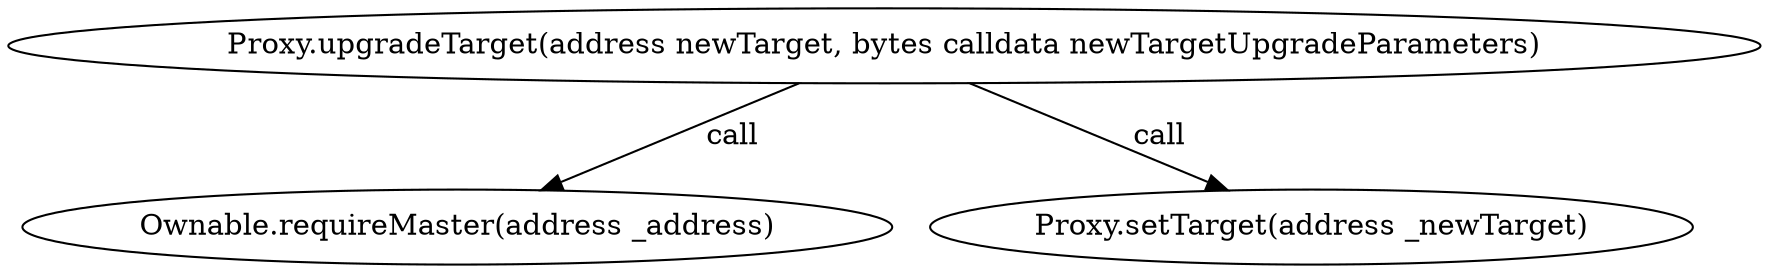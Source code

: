 digraph "" {
	graph [bb="0,0,698.8,124.8"];
	node [label="\N"];
	"Proxy.upgradeTarget(address newTarget, bytes calldata newTargetUpgradeParameters)"	 [height=0.5,
		pos="349.4,106.8",
		width=9.7056];
	"Ownable.requireMaster(address _address)"	 [height=0.5,
		pos="175.4,18",
		width=4.8347];
	"Proxy.upgradeTarget(address newTarget, bytes calldata newTargetUpgradeParameters)" -> "Ownable.requireMaster(address _address)" [key=call,
	label=" call",
	lp="290.26,62.4",
	pos="e,210.26,35.792 314.19,88.83 286.86,74.882 248.81,55.464 219.46,40.486"];
"Proxy.setTarget(address _newTarget)" [height=0.5,
	pos="523.4,18",
	width=4.3433];
"Proxy.upgradeTarget(address newTarget, bytes calldata newTargetUpgradeParameters)" -> "Proxy.setTarget(address _newTarget)" [key=call,
label=" call",
lp="464.26,62.4",
pos="e,488.84,35.64 384.61,88.83 412.03,74.837 450.24,55.336 479.63,40.339"];
}
digraph "" {
	graph [bb="0,0,698.8,124.8"];
	node [label="\N"];
	"Proxy.upgradeTarget(address newTarget, bytes calldata newTargetUpgradeParameters)"	 [height=0.5,
		pos="349.4,106.8",
		width=9.7056];
	"Ownable.requireMaster(address _address)"	 [height=0.5,
		pos="175.4,18",
		width=4.8347];
	"Proxy.upgradeTarget(address newTarget, bytes calldata newTargetUpgradeParameters)" -> "Ownable.requireMaster(address _address)" [key=call,
	label=" call",
	lp="290.26,62.4",
	pos="e,210.26,35.792 314.19,88.83 286.86,74.882 248.81,55.464 219.46,40.486"];
"Proxy.setTarget(address _newTarget)" [height=0.5,
	pos="523.4,18",
	width=4.3433];
"Proxy.upgradeTarget(address newTarget, bytes calldata newTargetUpgradeParameters)" -> "Proxy.setTarget(address _newTarget)" [key=call,
label=" call",
lp="464.26,62.4",
pos="e,488.84,35.64 384.61,88.83 412.03,74.837 450.24,55.336 479.63,40.339"];
}
digraph "" {
	graph [bb="0,0,698.8,124.8"];
	node [label="\N"];
	"Proxy.upgradeTarget(address newTarget, bytes calldata newTargetUpgradeParameters)"	 [height=0.5,
		pos="349.4,106.8",
		width=9.7056];
	"Ownable.requireMaster(address _address)"	 [height=0.5,
		pos="175.4,18",
		width=4.8347];
	"Proxy.upgradeTarget(address newTarget, bytes calldata newTargetUpgradeParameters)" -> "Ownable.requireMaster(address _address)" [key=call,
	label=" call",
	lp="290.26,62.4",
	pos="e,210.26,35.792 314.19,88.83 286.86,74.882 248.81,55.464 219.46,40.486"];
"Proxy.setTarget(address _newTarget)" [height=0.5,
	pos="523.4,18",
	width=4.3433];
"Proxy.upgradeTarget(address newTarget, bytes calldata newTargetUpgradeParameters)" -> "Proxy.setTarget(address _newTarget)" [key=call,
label=" call",
lp="464.26,62.4",
pos="e,488.84,35.64 384.61,88.83 412.03,74.837 450.24,55.336 479.63,40.339"];
}
